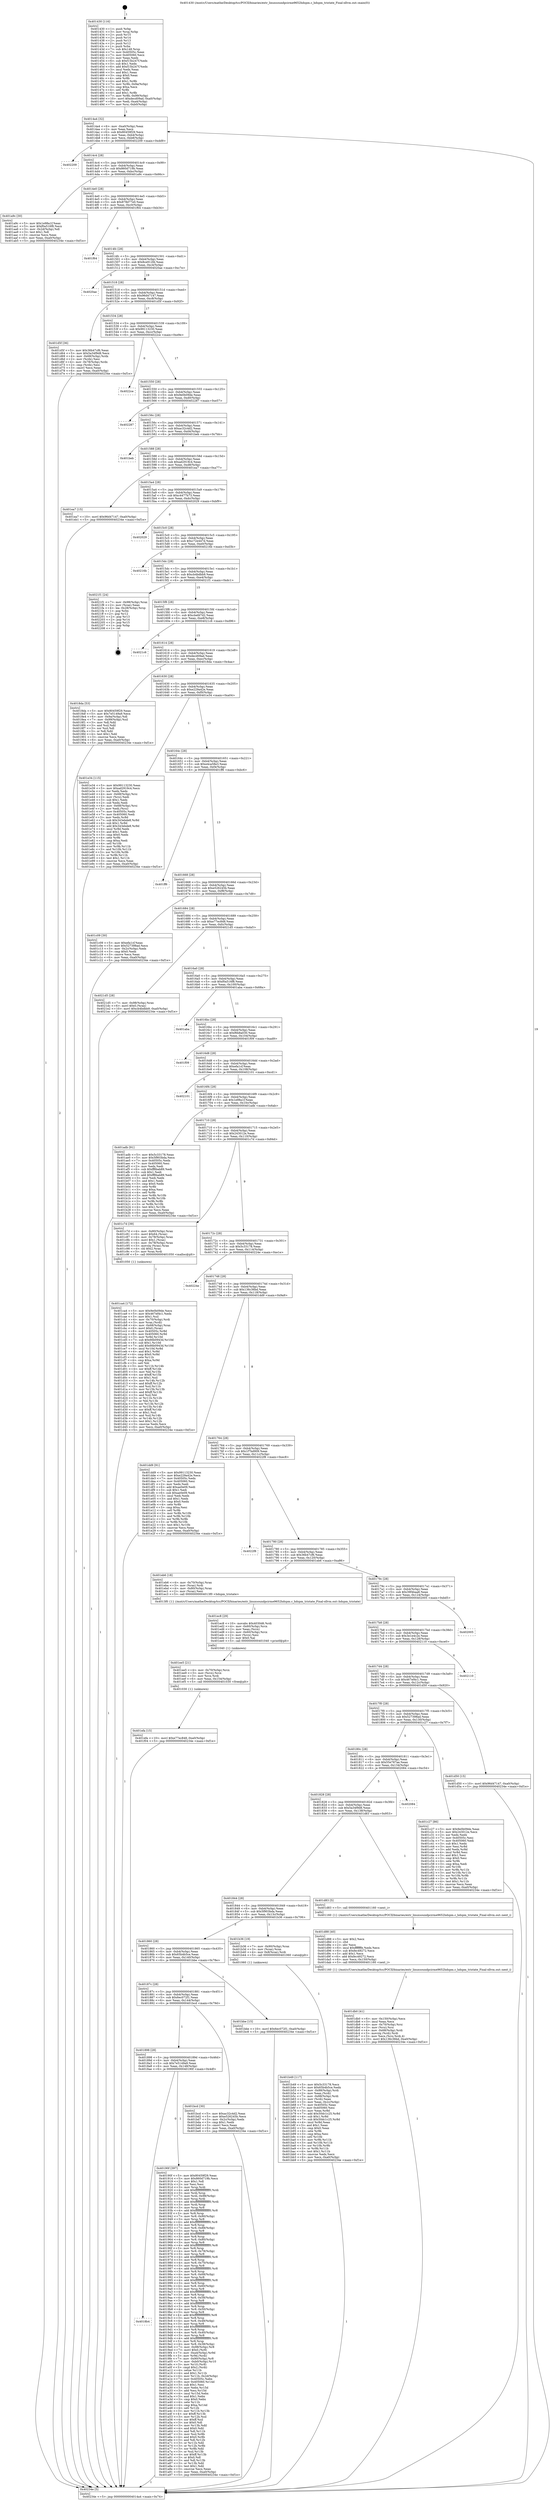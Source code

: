 digraph "0x401430" {
  label = "0x401430 (/mnt/c/Users/mathe/Desktop/tcc/POCII/binaries/extr_linuxsoundpcirme9652hdspm.c_hdspm_tristate_Final-ollvm.out::main(0))"
  labelloc = "t"
  node[shape=record]

  Entry [label="",width=0.3,height=0.3,shape=circle,fillcolor=black,style=filled]
  "0x4014a4" [label="{
     0x4014a4 [32]\l
     | [instrs]\l
     &nbsp;&nbsp;0x4014a4 \<+6\>: mov -0xa0(%rbp),%eax\l
     &nbsp;&nbsp;0x4014aa \<+2\>: mov %eax,%ecx\l
     &nbsp;&nbsp;0x4014ac \<+6\>: sub $0x80459f29,%ecx\l
     &nbsp;&nbsp;0x4014b2 \<+6\>: mov %eax,-0xb4(%rbp)\l
     &nbsp;&nbsp;0x4014b8 \<+6\>: mov %ecx,-0xb8(%rbp)\l
     &nbsp;&nbsp;0x4014be \<+6\>: je 0000000000402209 \<main+0xdd9\>\l
  }"]
  "0x402209" [label="{
     0x402209\l
  }", style=dashed]
  "0x4014c4" [label="{
     0x4014c4 [28]\l
     | [instrs]\l
     &nbsp;&nbsp;0x4014c4 \<+5\>: jmp 00000000004014c9 \<main+0x99\>\l
     &nbsp;&nbsp;0x4014c9 \<+6\>: mov -0xb4(%rbp),%eax\l
     &nbsp;&nbsp;0x4014cf \<+5\>: sub $0x860d719b,%eax\l
     &nbsp;&nbsp;0x4014d4 \<+6\>: mov %eax,-0xbc(%rbp)\l
     &nbsp;&nbsp;0x4014da \<+6\>: je 0000000000401a9c \<main+0x66c\>\l
  }"]
  Exit [label="",width=0.3,height=0.3,shape=circle,fillcolor=black,style=filled,peripheries=2]
  "0x401a9c" [label="{
     0x401a9c [30]\l
     | [instrs]\l
     &nbsp;&nbsp;0x401a9c \<+5\>: mov $0x1e98a1f,%eax\l
     &nbsp;&nbsp;0x401aa1 \<+5\>: mov $0xf0a516f8,%ecx\l
     &nbsp;&nbsp;0x401aa6 \<+3\>: mov -0x2d(%rbp),%dl\l
     &nbsp;&nbsp;0x401aa9 \<+3\>: test $0x1,%dl\l
     &nbsp;&nbsp;0x401aac \<+3\>: cmovne %ecx,%eax\l
     &nbsp;&nbsp;0x401aaf \<+6\>: mov %eax,-0xa0(%rbp)\l
     &nbsp;&nbsp;0x401ab5 \<+5\>: jmp 000000000040234e \<main+0xf1e\>\l
  }"]
  "0x4014e0" [label="{
     0x4014e0 [28]\l
     | [instrs]\l
     &nbsp;&nbsp;0x4014e0 \<+5\>: jmp 00000000004014e5 \<main+0xb5\>\l
     &nbsp;&nbsp;0x4014e5 \<+6\>: mov -0xb4(%rbp),%eax\l
     &nbsp;&nbsp;0x4014eb \<+5\>: sub $0x878d77e0,%eax\l
     &nbsp;&nbsp;0x4014f0 \<+6\>: mov %eax,-0xc0(%rbp)\l
     &nbsp;&nbsp;0x4014f6 \<+6\>: je 0000000000401f64 \<main+0xb34\>\l
  }"]
  "0x401efa" [label="{
     0x401efa [15]\l
     | [instrs]\l
     &nbsp;&nbsp;0x401efa \<+10\>: movl $0xe77ec848,-0xa0(%rbp)\l
     &nbsp;&nbsp;0x401f04 \<+5\>: jmp 000000000040234e \<main+0xf1e\>\l
  }"]
  "0x401f64" [label="{
     0x401f64\l
  }", style=dashed]
  "0x4014fc" [label="{
     0x4014fc [28]\l
     | [instrs]\l
     &nbsp;&nbsp;0x4014fc \<+5\>: jmp 0000000000401501 \<main+0xd1\>\l
     &nbsp;&nbsp;0x401501 \<+6\>: mov -0xb4(%rbp),%eax\l
     &nbsp;&nbsp;0x401507 \<+5\>: sub $0x8ce912fd,%eax\l
     &nbsp;&nbsp;0x40150c \<+6\>: mov %eax,-0xc4(%rbp)\l
     &nbsp;&nbsp;0x401512 \<+6\>: je 00000000004020ae \<main+0xc7e\>\l
  }"]
  "0x401ee5" [label="{
     0x401ee5 [21]\l
     | [instrs]\l
     &nbsp;&nbsp;0x401ee5 \<+4\>: mov -0x70(%rbp),%rcx\l
     &nbsp;&nbsp;0x401ee9 \<+3\>: mov (%rcx),%rcx\l
     &nbsp;&nbsp;0x401eec \<+3\>: mov %rcx,%rdi\l
     &nbsp;&nbsp;0x401eef \<+6\>: mov %eax,-0x154(%rbp)\l
     &nbsp;&nbsp;0x401ef5 \<+5\>: call 0000000000401030 \<free@plt\>\l
     | [calls]\l
     &nbsp;&nbsp;0x401030 \{1\} (unknown)\l
  }"]
  "0x4020ae" [label="{
     0x4020ae\l
  }", style=dashed]
  "0x401518" [label="{
     0x401518 [28]\l
     | [instrs]\l
     &nbsp;&nbsp;0x401518 \<+5\>: jmp 000000000040151d \<main+0xed\>\l
     &nbsp;&nbsp;0x40151d \<+6\>: mov -0xb4(%rbp),%eax\l
     &nbsp;&nbsp;0x401523 \<+5\>: sub $0x96d47147,%eax\l
     &nbsp;&nbsp;0x401528 \<+6\>: mov %eax,-0xc8(%rbp)\l
     &nbsp;&nbsp;0x40152e \<+6\>: je 0000000000401d5f \<main+0x92f\>\l
  }"]
  "0x401ec8" [label="{
     0x401ec8 [29]\l
     | [instrs]\l
     &nbsp;&nbsp;0x401ec8 \<+10\>: movabs $0x4030d6,%rdi\l
     &nbsp;&nbsp;0x401ed2 \<+4\>: mov -0x60(%rbp),%rcx\l
     &nbsp;&nbsp;0x401ed6 \<+2\>: mov %eax,(%rcx)\l
     &nbsp;&nbsp;0x401ed8 \<+4\>: mov -0x60(%rbp),%rcx\l
     &nbsp;&nbsp;0x401edc \<+2\>: mov (%rcx),%esi\l
     &nbsp;&nbsp;0x401ede \<+2\>: mov $0x0,%al\l
     &nbsp;&nbsp;0x401ee0 \<+5\>: call 0000000000401040 \<printf@plt\>\l
     | [calls]\l
     &nbsp;&nbsp;0x401040 \{1\} (unknown)\l
  }"]
  "0x401d5f" [label="{
     0x401d5f [36]\l
     | [instrs]\l
     &nbsp;&nbsp;0x401d5f \<+5\>: mov $0x36b47cf6,%eax\l
     &nbsp;&nbsp;0x401d64 \<+5\>: mov $0x5a34f9d8,%ecx\l
     &nbsp;&nbsp;0x401d69 \<+4\>: mov -0x68(%rbp),%rdx\l
     &nbsp;&nbsp;0x401d6d \<+2\>: mov (%rdx),%esi\l
     &nbsp;&nbsp;0x401d6f \<+4\>: mov -0x78(%rbp),%rdx\l
     &nbsp;&nbsp;0x401d73 \<+2\>: cmp (%rdx),%esi\l
     &nbsp;&nbsp;0x401d75 \<+3\>: cmovl %ecx,%eax\l
     &nbsp;&nbsp;0x401d78 \<+6\>: mov %eax,-0xa0(%rbp)\l
     &nbsp;&nbsp;0x401d7e \<+5\>: jmp 000000000040234e \<main+0xf1e\>\l
  }"]
  "0x401534" [label="{
     0x401534 [28]\l
     | [instrs]\l
     &nbsp;&nbsp;0x401534 \<+5\>: jmp 0000000000401539 \<main+0x109\>\l
     &nbsp;&nbsp;0x401539 \<+6\>: mov -0xb4(%rbp),%eax\l
     &nbsp;&nbsp;0x40153f \<+5\>: sub $0x99113230,%eax\l
     &nbsp;&nbsp;0x401544 \<+6\>: mov %eax,-0xcc(%rbp)\l
     &nbsp;&nbsp;0x40154a \<+6\>: je 00000000004022ce \<main+0xe9e\>\l
  }"]
  "0x401db0" [label="{
     0x401db0 [41]\l
     | [instrs]\l
     &nbsp;&nbsp;0x401db0 \<+6\>: mov -0x150(%rbp),%ecx\l
     &nbsp;&nbsp;0x401db6 \<+3\>: imul %eax,%ecx\l
     &nbsp;&nbsp;0x401db9 \<+4\>: mov -0x70(%rbp),%rsi\l
     &nbsp;&nbsp;0x401dbd \<+3\>: mov (%rsi),%rsi\l
     &nbsp;&nbsp;0x401dc0 \<+4\>: mov -0x68(%rbp),%rdi\l
     &nbsp;&nbsp;0x401dc4 \<+3\>: movslq (%rdi),%rdi\l
     &nbsp;&nbsp;0x401dc7 \<+3\>: mov %ecx,(%rsi,%rdi,4)\l
     &nbsp;&nbsp;0x401dca \<+10\>: movl $0x136c36bd,-0xa0(%rbp)\l
     &nbsp;&nbsp;0x401dd4 \<+5\>: jmp 000000000040234e \<main+0xf1e\>\l
  }"]
  "0x4022ce" [label="{
     0x4022ce\l
  }", style=dashed]
  "0x401550" [label="{
     0x401550 [28]\l
     | [instrs]\l
     &nbsp;&nbsp;0x401550 \<+5\>: jmp 0000000000401555 \<main+0x125\>\l
     &nbsp;&nbsp;0x401555 \<+6\>: mov -0xb4(%rbp),%eax\l
     &nbsp;&nbsp;0x40155b \<+5\>: sub $0x9e0b09de,%eax\l
     &nbsp;&nbsp;0x401560 \<+6\>: mov %eax,-0xd0(%rbp)\l
     &nbsp;&nbsp;0x401566 \<+6\>: je 0000000000402287 \<main+0xe57\>\l
  }"]
  "0x401d88" [label="{
     0x401d88 [40]\l
     | [instrs]\l
     &nbsp;&nbsp;0x401d88 \<+5\>: mov $0x2,%ecx\l
     &nbsp;&nbsp;0x401d8d \<+1\>: cltd\l
     &nbsp;&nbsp;0x401d8e \<+2\>: idiv %ecx\l
     &nbsp;&nbsp;0x401d90 \<+6\>: imul $0xfffffffe,%edx,%ecx\l
     &nbsp;&nbsp;0x401d96 \<+6\>: sub $0xfec49272,%ecx\l
     &nbsp;&nbsp;0x401d9c \<+3\>: add $0x1,%ecx\l
     &nbsp;&nbsp;0x401d9f \<+6\>: add $0xfec49272,%ecx\l
     &nbsp;&nbsp;0x401da5 \<+6\>: mov %ecx,-0x150(%rbp)\l
     &nbsp;&nbsp;0x401dab \<+5\>: call 0000000000401160 \<next_i\>\l
     | [calls]\l
     &nbsp;&nbsp;0x401160 \{1\} (/mnt/c/Users/mathe/Desktop/tcc/POCII/binaries/extr_linuxsoundpcirme9652hdspm.c_hdspm_tristate_Final-ollvm.out::next_i)\l
  }"]
  "0x402287" [label="{
     0x402287\l
  }", style=dashed]
  "0x40156c" [label="{
     0x40156c [28]\l
     | [instrs]\l
     &nbsp;&nbsp;0x40156c \<+5\>: jmp 0000000000401571 \<main+0x141\>\l
     &nbsp;&nbsp;0x401571 \<+6\>: mov -0xb4(%rbp),%eax\l
     &nbsp;&nbsp;0x401577 \<+5\>: sub $0xac32c4d2,%eax\l
     &nbsp;&nbsp;0x40157c \<+6\>: mov %eax,-0xd4(%rbp)\l
     &nbsp;&nbsp;0x401582 \<+6\>: je 0000000000401beb \<main+0x7bb\>\l
  }"]
  "0x401ca4" [label="{
     0x401ca4 [172]\l
     | [instrs]\l
     &nbsp;&nbsp;0x401ca4 \<+5\>: mov $0x9e0b09de,%ecx\l
     &nbsp;&nbsp;0x401ca9 \<+5\>: mov $0x467ef4c1,%edx\l
     &nbsp;&nbsp;0x401cae \<+3\>: mov $0x1,%sil\l
     &nbsp;&nbsp;0x401cb1 \<+4\>: mov -0x70(%rbp),%rdi\l
     &nbsp;&nbsp;0x401cb5 \<+3\>: mov %rax,(%rdi)\l
     &nbsp;&nbsp;0x401cb8 \<+4\>: mov -0x68(%rbp),%rax\l
     &nbsp;&nbsp;0x401cbc \<+6\>: movl $0x0,(%rax)\l
     &nbsp;&nbsp;0x401cc2 \<+8\>: mov 0x40505c,%r8d\l
     &nbsp;&nbsp;0x401cca \<+8\>: mov 0x405060,%r9d\l
     &nbsp;&nbsp;0x401cd2 \<+3\>: mov %r8d,%r10d\l
     &nbsp;&nbsp;0x401cd5 \<+7\>: sub $0x66b0943d,%r10d\l
     &nbsp;&nbsp;0x401cdc \<+4\>: sub $0x1,%r10d\l
     &nbsp;&nbsp;0x401ce0 \<+7\>: add $0x66b0943d,%r10d\l
     &nbsp;&nbsp;0x401ce7 \<+4\>: imul %r10d,%r8d\l
     &nbsp;&nbsp;0x401ceb \<+4\>: and $0x1,%r8d\l
     &nbsp;&nbsp;0x401cef \<+4\>: cmp $0x0,%r8d\l
     &nbsp;&nbsp;0x401cf3 \<+4\>: sete %r11b\l
     &nbsp;&nbsp;0x401cf7 \<+4\>: cmp $0xa,%r9d\l
     &nbsp;&nbsp;0x401cfb \<+3\>: setl %bl\l
     &nbsp;&nbsp;0x401cfe \<+3\>: mov %r11b,%r14b\l
     &nbsp;&nbsp;0x401d01 \<+4\>: xor $0xff,%r14b\l
     &nbsp;&nbsp;0x401d05 \<+3\>: mov %bl,%r15b\l
     &nbsp;&nbsp;0x401d08 \<+4\>: xor $0xff,%r15b\l
     &nbsp;&nbsp;0x401d0c \<+4\>: xor $0x1,%sil\l
     &nbsp;&nbsp;0x401d10 \<+3\>: mov %r14b,%r12b\l
     &nbsp;&nbsp;0x401d13 \<+4\>: and $0xff,%r12b\l
     &nbsp;&nbsp;0x401d17 \<+3\>: and %sil,%r11b\l
     &nbsp;&nbsp;0x401d1a \<+3\>: mov %r15b,%r13b\l
     &nbsp;&nbsp;0x401d1d \<+4\>: and $0xff,%r13b\l
     &nbsp;&nbsp;0x401d21 \<+3\>: and %sil,%bl\l
     &nbsp;&nbsp;0x401d24 \<+3\>: or %r11b,%r12b\l
     &nbsp;&nbsp;0x401d27 \<+3\>: or %bl,%r13b\l
     &nbsp;&nbsp;0x401d2a \<+3\>: xor %r13b,%r12b\l
     &nbsp;&nbsp;0x401d2d \<+3\>: or %r15b,%r14b\l
     &nbsp;&nbsp;0x401d30 \<+4\>: xor $0xff,%r14b\l
     &nbsp;&nbsp;0x401d34 \<+4\>: or $0x1,%sil\l
     &nbsp;&nbsp;0x401d38 \<+3\>: and %sil,%r14b\l
     &nbsp;&nbsp;0x401d3b \<+3\>: or %r14b,%r12b\l
     &nbsp;&nbsp;0x401d3e \<+4\>: test $0x1,%r12b\l
     &nbsp;&nbsp;0x401d42 \<+3\>: cmovne %edx,%ecx\l
     &nbsp;&nbsp;0x401d45 \<+6\>: mov %ecx,-0xa0(%rbp)\l
     &nbsp;&nbsp;0x401d4b \<+5\>: jmp 000000000040234e \<main+0xf1e\>\l
  }"]
  "0x401beb" [label="{
     0x401beb\l
  }", style=dashed]
  "0x401588" [label="{
     0x401588 [28]\l
     | [instrs]\l
     &nbsp;&nbsp;0x401588 \<+5\>: jmp 000000000040158d \<main+0x15d\>\l
     &nbsp;&nbsp;0x40158d \<+6\>: mov -0xb4(%rbp),%eax\l
     &nbsp;&nbsp;0x401593 \<+5\>: sub $0xad2919c4,%eax\l
     &nbsp;&nbsp;0x401598 \<+6\>: mov %eax,-0xd8(%rbp)\l
     &nbsp;&nbsp;0x40159e \<+6\>: je 0000000000401ea7 \<main+0xa77\>\l
  }"]
  "0x401b49" [label="{
     0x401b49 [117]\l
     | [instrs]\l
     &nbsp;&nbsp;0x401b49 \<+5\>: mov $0x5c33178,%ecx\l
     &nbsp;&nbsp;0x401b4e \<+5\>: mov $0x65b4b5ce,%edx\l
     &nbsp;&nbsp;0x401b53 \<+7\>: mov -0x88(%rbp),%rdi\l
     &nbsp;&nbsp;0x401b5a \<+2\>: mov %eax,(%rdi)\l
     &nbsp;&nbsp;0x401b5c \<+7\>: mov -0x88(%rbp),%rdi\l
     &nbsp;&nbsp;0x401b63 \<+2\>: mov (%rdi),%eax\l
     &nbsp;&nbsp;0x401b65 \<+3\>: mov %eax,-0x2c(%rbp)\l
     &nbsp;&nbsp;0x401b68 \<+7\>: mov 0x40505c,%eax\l
     &nbsp;&nbsp;0x401b6f \<+7\>: mov 0x405060,%esi\l
     &nbsp;&nbsp;0x401b76 \<+3\>: mov %eax,%r8d\l
     &nbsp;&nbsp;0x401b79 \<+7\>: add $0x50dc1c25,%r8d\l
     &nbsp;&nbsp;0x401b80 \<+4\>: sub $0x1,%r8d\l
     &nbsp;&nbsp;0x401b84 \<+7\>: sub $0x50dc1c25,%r8d\l
     &nbsp;&nbsp;0x401b8b \<+4\>: imul %r8d,%eax\l
     &nbsp;&nbsp;0x401b8f \<+3\>: and $0x1,%eax\l
     &nbsp;&nbsp;0x401b92 \<+3\>: cmp $0x0,%eax\l
     &nbsp;&nbsp;0x401b95 \<+4\>: sete %r9b\l
     &nbsp;&nbsp;0x401b99 \<+3\>: cmp $0xa,%esi\l
     &nbsp;&nbsp;0x401b9c \<+4\>: setl %r10b\l
     &nbsp;&nbsp;0x401ba0 \<+3\>: mov %r9b,%r11b\l
     &nbsp;&nbsp;0x401ba3 \<+3\>: and %r10b,%r11b\l
     &nbsp;&nbsp;0x401ba6 \<+3\>: xor %r10b,%r9b\l
     &nbsp;&nbsp;0x401ba9 \<+3\>: or %r9b,%r11b\l
     &nbsp;&nbsp;0x401bac \<+4\>: test $0x1,%r11b\l
     &nbsp;&nbsp;0x401bb0 \<+3\>: cmovne %edx,%ecx\l
     &nbsp;&nbsp;0x401bb3 \<+6\>: mov %ecx,-0xa0(%rbp)\l
     &nbsp;&nbsp;0x401bb9 \<+5\>: jmp 000000000040234e \<main+0xf1e\>\l
  }"]
  "0x401ea7" [label="{
     0x401ea7 [15]\l
     | [instrs]\l
     &nbsp;&nbsp;0x401ea7 \<+10\>: movl $0x96d47147,-0xa0(%rbp)\l
     &nbsp;&nbsp;0x401eb1 \<+5\>: jmp 000000000040234e \<main+0xf1e\>\l
  }"]
  "0x4015a4" [label="{
     0x4015a4 [28]\l
     | [instrs]\l
     &nbsp;&nbsp;0x4015a4 \<+5\>: jmp 00000000004015a9 \<main+0x179\>\l
     &nbsp;&nbsp;0x4015a9 \<+6\>: mov -0xb4(%rbp),%eax\l
     &nbsp;&nbsp;0x4015af \<+5\>: sub $0xc4477b73,%eax\l
     &nbsp;&nbsp;0x4015b4 \<+6\>: mov %eax,-0xdc(%rbp)\l
     &nbsp;&nbsp;0x4015ba \<+6\>: je 0000000000402029 \<main+0xbf9\>\l
  }"]
  "0x4018b4" [label="{
     0x4018b4\l
  }", style=dashed]
  "0x402029" [label="{
     0x402029\l
  }", style=dashed]
  "0x4015c0" [label="{
     0x4015c0 [28]\l
     | [instrs]\l
     &nbsp;&nbsp;0x4015c0 \<+5\>: jmp 00000000004015c5 \<main+0x195\>\l
     &nbsp;&nbsp;0x4015c5 \<+6\>: mov -0xb4(%rbp),%eax\l
     &nbsp;&nbsp;0x4015cb \<+5\>: sub $0xc72e447d,%eax\l
     &nbsp;&nbsp;0x4015d0 \<+6\>: mov %eax,-0xe0(%rbp)\l
     &nbsp;&nbsp;0x4015d6 \<+6\>: je 000000000040216b \<main+0xd3b\>\l
  }"]
  "0x40190f" [label="{
     0x40190f [397]\l
     | [instrs]\l
     &nbsp;&nbsp;0x40190f \<+5\>: mov $0x80459f29,%eax\l
     &nbsp;&nbsp;0x401914 \<+5\>: mov $0x860d719b,%ecx\l
     &nbsp;&nbsp;0x401919 \<+2\>: mov $0x1,%dl\l
     &nbsp;&nbsp;0x40191b \<+2\>: xor %esi,%esi\l
     &nbsp;&nbsp;0x40191d \<+3\>: mov %rsp,%rdi\l
     &nbsp;&nbsp;0x401920 \<+4\>: add $0xfffffffffffffff0,%rdi\l
     &nbsp;&nbsp;0x401924 \<+3\>: mov %rdi,%rsp\l
     &nbsp;&nbsp;0x401927 \<+7\>: mov %rdi,-0x98(%rbp)\l
     &nbsp;&nbsp;0x40192e \<+3\>: mov %rsp,%rdi\l
     &nbsp;&nbsp;0x401931 \<+4\>: add $0xfffffffffffffff0,%rdi\l
     &nbsp;&nbsp;0x401935 \<+3\>: mov %rdi,%rsp\l
     &nbsp;&nbsp;0x401938 \<+3\>: mov %rsp,%r8\l
     &nbsp;&nbsp;0x40193b \<+4\>: add $0xfffffffffffffff0,%r8\l
     &nbsp;&nbsp;0x40193f \<+3\>: mov %r8,%rsp\l
     &nbsp;&nbsp;0x401942 \<+7\>: mov %r8,-0x90(%rbp)\l
     &nbsp;&nbsp;0x401949 \<+3\>: mov %rsp,%r8\l
     &nbsp;&nbsp;0x40194c \<+4\>: add $0xfffffffffffffff0,%r8\l
     &nbsp;&nbsp;0x401950 \<+3\>: mov %r8,%rsp\l
     &nbsp;&nbsp;0x401953 \<+7\>: mov %r8,-0x88(%rbp)\l
     &nbsp;&nbsp;0x40195a \<+3\>: mov %rsp,%r8\l
     &nbsp;&nbsp;0x40195d \<+4\>: add $0xfffffffffffffff0,%r8\l
     &nbsp;&nbsp;0x401961 \<+3\>: mov %r8,%rsp\l
     &nbsp;&nbsp;0x401964 \<+4\>: mov %r8,-0x80(%rbp)\l
     &nbsp;&nbsp;0x401968 \<+3\>: mov %rsp,%r8\l
     &nbsp;&nbsp;0x40196b \<+4\>: add $0xfffffffffffffff0,%r8\l
     &nbsp;&nbsp;0x40196f \<+3\>: mov %r8,%rsp\l
     &nbsp;&nbsp;0x401972 \<+4\>: mov %r8,-0x78(%rbp)\l
     &nbsp;&nbsp;0x401976 \<+3\>: mov %rsp,%r8\l
     &nbsp;&nbsp;0x401979 \<+4\>: add $0xfffffffffffffff0,%r8\l
     &nbsp;&nbsp;0x40197d \<+3\>: mov %r8,%rsp\l
     &nbsp;&nbsp;0x401980 \<+4\>: mov %r8,-0x70(%rbp)\l
     &nbsp;&nbsp;0x401984 \<+3\>: mov %rsp,%r8\l
     &nbsp;&nbsp;0x401987 \<+4\>: add $0xfffffffffffffff0,%r8\l
     &nbsp;&nbsp;0x40198b \<+3\>: mov %r8,%rsp\l
     &nbsp;&nbsp;0x40198e \<+4\>: mov %r8,-0x68(%rbp)\l
     &nbsp;&nbsp;0x401992 \<+3\>: mov %rsp,%r8\l
     &nbsp;&nbsp;0x401995 \<+4\>: add $0xfffffffffffffff0,%r8\l
     &nbsp;&nbsp;0x401999 \<+3\>: mov %r8,%rsp\l
     &nbsp;&nbsp;0x40199c \<+4\>: mov %r8,-0x60(%rbp)\l
     &nbsp;&nbsp;0x4019a0 \<+3\>: mov %rsp,%r8\l
     &nbsp;&nbsp;0x4019a3 \<+4\>: add $0xfffffffffffffff0,%r8\l
     &nbsp;&nbsp;0x4019a7 \<+3\>: mov %r8,%rsp\l
     &nbsp;&nbsp;0x4019aa \<+4\>: mov %r8,-0x58(%rbp)\l
     &nbsp;&nbsp;0x4019ae \<+3\>: mov %rsp,%r8\l
     &nbsp;&nbsp;0x4019b1 \<+4\>: add $0xfffffffffffffff0,%r8\l
     &nbsp;&nbsp;0x4019b5 \<+3\>: mov %r8,%rsp\l
     &nbsp;&nbsp;0x4019b8 \<+4\>: mov %r8,-0x50(%rbp)\l
     &nbsp;&nbsp;0x4019bc \<+3\>: mov %rsp,%r8\l
     &nbsp;&nbsp;0x4019bf \<+4\>: add $0xfffffffffffffff0,%r8\l
     &nbsp;&nbsp;0x4019c3 \<+3\>: mov %r8,%rsp\l
     &nbsp;&nbsp;0x4019c6 \<+4\>: mov %r8,-0x48(%rbp)\l
     &nbsp;&nbsp;0x4019ca \<+3\>: mov %rsp,%r8\l
     &nbsp;&nbsp;0x4019cd \<+4\>: add $0xfffffffffffffff0,%r8\l
     &nbsp;&nbsp;0x4019d1 \<+3\>: mov %r8,%rsp\l
     &nbsp;&nbsp;0x4019d4 \<+4\>: mov %r8,-0x40(%rbp)\l
     &nbsp;&nbsp;0x4019d8 \<+3\>: mov %rsp,%r8\l
     &nbsp;&nbsp;0x4019db \<+4\>: add $0xfffffffffffffff0,%r8\l
     &nbsp;&nbsp;0x4019df \<+3\>: mov %r8,%rsp\l
     &nbsp;&nbsp;0x4019e2 \<+4\>: mov %r8,-0x38(%rbp)\l
     &nbsp;&nbsp;0x4019e6 \<+7\>: mov -0x98(%rbp),%r8\l
     &nbsp;&nbsp;0x4019ed \<+7\>: movl $0x0,(%r8)\l
     &nbsp;&nbsp;0x4019f4 \<+7\>: mov -0xa4(%rbp),%r9d\l
     &nbsp;&nbsp;0x4019fb \<+3\>: mov %r9d,(%rdi)\l
     &nbsp;&nbsp;0x4019fe \<+7\>: mov -0x90(%rbp),%r8\l
     &nbsp;&nbsp;0x401a05 \<+7\>: mov -0xb0(%rbp),%r10\l
     &nbsp;&nbsp;0x401a0c \<+3\>: mov %r10,(%r8)\l
     &nbsp;&nbsp;0x401a0f \<+3\>: cmpl $0x2,(%rdi)\l
     &nbsp;&nbsp;0x401a12 \<+4\>: setne %r11b\l
     &nbsp;&nbsp;0x401a16 \<+4\>: and $0x1,%r11b\l
     &nbsp;&nbsp;0x401a1a \<+4\>: mov %r11b,-0x2d(%rbp)\l
     &nbsp;&nbsp;0x401a1e \<+7\>: mov 0x40505c,%ebx\l
     &nbsp;&nbsp;0x401a25 \<+8\>: mov 0x405060,%r14d\l
     &nbsp;&nbsp;0x401a2d \<+3\>: sub $0x1,%esi\l
     &nbsp;&nbsp;0x401a30 \<+3\>: mov %ebx,%r15d\l
     &nbsp;&nbsp;0x401a33 \<+3\>: add %esi,%r15d\l
     &nbsp;&nbsp;0x401a36 \<+4\>: imul %r15d,%ebx\l
     &nbsp;&nbsp;0x401a3a \<+3\>: and $0x1,%ebx\l
     &nbsp;&nbsp;0x401a3d \<+3\>: cmp $0x0,%ebx\l
     &nbsp;&nbsp;0x401a40 \<+4\>: sete %r11b\l
     &nbsp;&nbsp;0x401a44 \<+4\>: cmp $0xa,%r14d\l
     &nbsp;&nbsp;0x401a48 \<+4\>: setl %r12b\l
     &nbsp;&nbsp;0x401a4c \<+3\>: mov %r11b,%r13b\l
     &nbsp;&nbsp;0x401a4f \<+4\>: xor $0xff,%r13b\l
     &nbsp;&nbsp;0x401a53 \<+3\>: mov %r12b,%sil\l
     &nbsp;&nbsp;0x401a56 \<+4\>: xor $0xff,%sil\l
     &nbsp;&nbsp;0x401a5a \<+3\>: xor $0x0,%dl\l
     &nbsp;&nbsp;0x401a5d \<+3\>: mov %r13b,%dil\l
     &nbsp;&nbsp;0x401a60 \<+4\>: and $0x0,%dil\l
     &nbsp;&nbsp;0x401a64 \<+3\>: and %dl,%r11b\l
     &nbsp;&nbsp;0x401a67 \<+3\>: mov %sil,%r8b\l
     &nbsp;&nbsp;0x401a6a \<+4\>: and $0x0,%r8b\l
     &nbsp;&nbsp;0x401a6e \<+3\>: and %dl,%r12b\l
     &nbsp;&nbsp;0x401a71 \<+3\>: or %r11b,%dil\l
     &nbsp;&nbsp;0x401a74 \<+3\>: or %r12b,%r8b\l
     &nbsp;&nbsp;0x401a77 \<+3\>: xor %r8b,%dil\l
     &nbsp;&nbsp;0x401a7a \<+3\>: or %sil,%r13b\l
     &nbsp;&nbsp;0x401a7d \<+4\>: xor $0xff,%r13b\l
     &nbsp;&nbsp;0x401a81 \<+3\>: or $0x0,%dl\l
     &nbsp;&nbsp;0x401a84 \<+3\>: and %dl,%r13b\l
     &nbsp;&nbsp;0x401a87 \<+3\>: or %r13b,%dil\l
     &nbsp;&nbsp;0x401a8a \<+4\>: test $0x1,%dil\l
     &nbsp;&nbsp;0x401a8e \<+3\>: cmovne %ecx,%eax\l
     &nbsp;&nbsp;0x401a91 \<+6\>: mov %eax,-0xa0(%rbp)\l
     &nbsp;&nbsp;0x401a97 \<+5\>: jmp 000000000040234e \<main+0xf1e\>\l
  }"]
  "0x40216b" [label="{
     0x40216b\l
  }", style=dashed]
  "0x4015dc" [label="{
     0x4015dc [28]\l
     | [instrs]\l
     &nbsp;&nbsp;0x4015dc \<+5\>: jmp 00000000004015e1 \<main+0x1b1\>\l
     &nbsp;&nbsp;0x4015e1 \<+6\>: mov -0xb4(%rbp),%eax\l
     &nbsp;&nbsp;0x4015e7 \<+5\>: sub $0xcb4bdbb9,%eax\l
     &nbsp;&nbsp;0x4015ec \<+6\>: mov %eax,-0xe4(%rbp)\l
     &nbsp;&nbsp;0x4015f2 \<+6\>: je 00000000004021f1 \<main+0xdc1\>\l
  }"]
  "0x401898" [label="{
     0x401898 [28]\l
     | [instrs]\l
     &nbsp;&nbsp;0x401898 \<+5\>: jmp 000000000040189d \<main+0x46d\>\l
     &nbsp;&nbsp;0x40189d \<+6\>: mov -0xb4(%rbp),%eax\l
     &nbsp;&nbsp;0x4018a3 \<+5\>: sub $0x7e5149a9,%eax\l
     &nbsp;&nbsp;0x4018a8 \<+6\>: mov %eax,-0x148(%rbp)\l
     &nbsp;&nbsp;0x4018ae \<+6\>: je 000000000040190f \<main+0x4df\>\l
  }"]
  "0x4021f1" [label="{
     0x4021f1 [24]\l
     | [instrs]\l
     &nbsp;&nbsp;0x4021f1 \<+7\>: mov -0x98(%rbp),%rax\l
     &nbsp;&nbsp;0x4021f8 \<+2\>: mov (%rax),%eax\l
     &nbsp;&nbsp;0x4021fa \<+4\>: lea -0x28(%rbp),%rsp\l
     &nbsp;&nbsp;0x4021fe \<+1\>: pop %rbx\l
     &nbsp;&nbsp;0x4021ff \<+2\>: pop %r12\l
     &nbsp;&nbsp;0x402201 \<+2\>: pop %r13\l
     &nbsp;&nbsp;0x402203 \<+2\>: pop %r14\l
     &nbsp;&nbsp;0x402205 \<+2\>: pop %r15\l
     &nbsp;&nbsp;0x402207 \<+1\>: pop %rbp\l
     &nbsp;&nbsp;0x402208 \<+1\>: ret\l
  }"]
  "0x4015f8" [label="{
     0x4015f8 [28]\l
     | [instrs]\l
     &nbsp;&nbsp;0x4015f8 \<+5\>: jmp 00000000004015fd \<main+0x1cd\>\l
     &nbsp;&nbsp;0x4015fd \<+6\>: mov -0xb4(%rbp),%eax\l
     &nbsp;&nbsp;0x401603 \<+5\>: sub $0xcbefd7d2,%eax\l
     &nbsp;&nbsp;0x401608 \<+6\>: mov %eax,-0xe8(%rbp)\l
     &nbsp;&nbsp;0x40160e \<+6\>: je 00000000004021c6 \<main+0xd96\>\l
  }"]
  "0x401bcd" [label="{
     0x401bcd [30]\l
     | [instrs]\l
     &nbsp;&nbsp;0x401bcd \<+5\>: mov $0xac32c4d2,%eax\l
     &nbsp;&nbsp;0x401bd2 \<+5\>: mov $0xe526245b,%ecx\l
     &nbsp;&nbsp;0x401bd7 \<+3\>: mov -0x2c(%rbp),%edx\l
     &nbsp;&nbsp;0x401bda \<+3\>: cmp $0x1,%edx\l
     &nbsp;&nbsp;0x401bdd \<+3\>: cmovl %ecx,%eax\l
     &nbsp;&nbsp;0x401be0 \<+6\>: mov %eax,-0xa0(%rbp)\l
     &nbsp;&nbsp;0x401be6 \<+5\>: jmp 000000000040234e \<main+0xf1e\>\l
  }"]
  "0x4021c6" [label="{
     0x4021c6\l
  }", style=dashed]
  "0x401614" [label="{
     0x401614 [28]\l
     | [instrs]\l
     &nbsp;&nbsp;0x401614 \<+5\>: jmp 0000000000401619 \<main+0x1e9\>\l
     &nbsp;&nbsp;0x401619 \<+6\>: mov -0xb4(%rbp),%eax\l
     &nbsp;&nbsp;0x40161f \<+5\>: sub $0xdecd09ad,%eax\l
     &nbsp;&nbsp;0x401624 \<+6\>: mov %eax,-0xec(%rbp)\l
     &nbsp;&nbsp;0x40162a \<+6\>: je 00000000004018da \<main+0x4aa\>\l
  }"]
  "0x40187c" [label="{
     0x40187c [28]\l
     | [instrs]\l
     &nbsp;&nbsp;0x40187c \<+5\>: jmp 0000000000401881 \<main+0x451\>\l
     &nbsp;&nbsp;0x401881 \<+6\>: mov -0xb4(%rbp),%eax\l
     &nbsp;&nbsp;0x401887 \<+5\>: sub $0x6ec072f1,%eax\l
     &nbsp;&nbsp;0x40188c \<+6\>: mov %eax,-0x144(%rbp)\l
     &nbsp;&nbsp;0x401892 \<+6\>: je 0000000000401bcd \<main+0x79d\>\l
  }"]
  "0x4018da" [label="{
     0x4018da [53]\l
     | [instrs]\l
     &nbsp;&nbsp;0x4018da \<+5\>: mov $0x80459f29,%eax\l
     &nbsp;&nbsp;0x4018df \<+5\>: mov $0x7e5149a9,%ecx\l
     &nbsp;&nbsp;0x4018e4 \<+6\>: mov -0x9a(%rbp),%dl\l
     &nbsp;&nbsp;0x4018ea \<+7\>: mov -0x99(%rbp),%sil\l
     &nbsp;&nbsp;0x4018f1 \<+3\>: mov %dl,%dil\l
     &nbsp;&nbsp;0x4018f4 \<+3\>: and %sil,%dil\l
     &nbsp;&nbsp;0x4018f7 \<+3\>: xor %sil,%dl\l
     &nbsp;&nbsp;0x4018fa \<+3\>: or %dl,%dil\l
     &nbsp;&nbsp;0x4018fd \<+4\>: test $0x1,%dil\l
     &nbsp;&nbsp;0x401901 \<+3\>: cmovne %ecx,%eax\l
     &nbsp;&nbsp;0x401904 \<+6\>: mov %eax,-0xa0(%rbp)\l
     &nbsp;&nbsp;0x40190a \<+5\>: jmp 000000000040234e \<main+0xf1e\>\l
  }"]
  "0x401630" [label="{
     0x401630 [28]\l
     | [instrs]\l
     &nbsp;&nbsp;0x401630 \<+5\>: jmp 0000000000401635 \<main+0x205\>\l
     &nbsp;&nbsp;0x401635 \<+6\>: mov -0xb4(%rbp),%eax\l
     &nbsp;&nbsp;0x40163b \<+5\>: sub $0xe229a42e,%eax\l
     &nbsp;&nbsp;0x401640 \<+6\>: mov %eax,-0xf0(%rbp)\l
     &nbsp;&nbsp;0x401646 \<+6\>: je 0000000000401e34 \<main+0xa04\>\l
  }"]
  "0x40234e" [label="{
     0x40234e [5]\l
     | [instrs]\l
     &nbsp;&nbsp;0x40234e \<+5\>: jmp 00000000004014a4 \<main+0x74\>\l
  }"]
  "0x401430" [label="{
     0x401430 [116]\l
     | [instrs]\l
     &nbsp;&nbsp;0x401430 \<+1\>: push %rbp\l
     &nbsp;&nbsp;0x401431 \<+3\>: mov %rsp,%rbp\l
     &nbsp;&nbsp;0x401434 \<+2\>: push %r15\l
     &nbsp;&nbsp;0x401436 \<+2\>: push %r14\l
     &nbsp;&nbsp;0x401438 \<+2\>: push %r13\l
     &nbsp;&nbsp;0x40143a \<+2\>: push %r12\l
     &nbsp;&nbsp;0x40143c \<+1\>: push %rbx\l
     &nbsp;&nbsp;0x40143d \<+7\>: sub $0x148,%rsp\l
     &nbsp;&nbsp;0x401444 \<+7\>: mov 0x40505c,%eax\l
     &nbsp;&nbsp;0x40144b \<+7\>: mov 0x405060,%ecx\l
     &nbsp;&nbsp;0x401452 \<+2\>: mov %eax,%edx\l
     &nbsp;&nbsp;0x401454 \<+6\>: sub $0xf15b247f,%edx\l
     &nbsp;&nbsp;0x40145a \<+3\>: sub $0x1,%edx\l
     &nbsp;&nbsp;0x40145d \<+6\>: add $0xf15b247f,%edx\l
     &nbsp;&nbsp;0x401463 \<+3\>: imul %edx,%eax\l
     &nbsp;&nbsp;0x401466 \<+3\>: and $0x1,%eax\l
     &nbsp;&nbsp;0x401469 \<+3\>: cmp $0x0,%eax\l
     &nbsp;&nbsp;0x40146c \<+4\>: sete %r8b\l
     &nbsp;&nbsp;0x401470 \<+4\>: and $0x1,%r8b\l
     &nbsp;&nbsp;0x401474 \<+7\>: mov %r8b,-0x9a(%rbp)\l
     &nbsp;&nbsp;0x40147b \<+3\>: cmp $0xa,%ecx\l
     &nbsp;&nbsp;0x40147e \<+4\>: setl %r8b\l
     &nbsp;&nbsp;0x401482 \<+4\>: and $0x1,%r8b\l
     &nbsp;&nbsp;0x401486 \<+7\>: mov %r8b,-0x99(%rbp)\l
     &nbsp;&nbsp;0x40148d \<+10\>: movl $0xdecd09ad,-0xa0(%rbp)\l
     &nbsp;&nbsp;0x401497 \<+6\>: mov %edi,-0xa4(%rbp)\l
     &nbsp;&nbsp;0x40149d \<+7\>: mov %rsi,-0xb0(%rbp)\l
  }"]
  "0x401bbe" [label="{
     0x401bbe [15]\l
     | [instrs]\l
     &nbsp;&nbsp;0x401bbe \<+10\>: movl $0x6ec072f1,-0xa0(%rbp)\l
     &nbsp;&nbsp;0x401bc8 \<+5\>: jmp 000000000040234e \<main+0xf1e\>\l
  }"]
  "0x401e34" [label="{
     0x401e34 [115]\l
     | [instrs]\l
     &nbsp;&nbsp;0x401e34 \<+5\>: mov $0x99113230,%eax\l
     &nbsp;&nbsp;0x401e39 \<+5\>: mov $0xad2919c4,%ecx\l
     &nbsp;&nbsp;0x401e3e \<+2\>: xor %edx,%edx\l
     &nbsp;&nbsp;0x401e40 \<+4\>: mov -0x68(%rbp),%rsi\l
     &nbsp;&nbsp;0x401e44 \<+2\>: mov (%rsi),%edi\l
     &nbsp;&nbsp;0x401e46 \<+3\>: sub $0x1,%edx\l
     &nbsp;&nbsp;0x401e49 \<+2\>: sub %edx,%edi\l
     &nbsp;&nbsp;0x401e4b \<+4\>: mov -0x68(%rbp),%rsi\l
     &nbsp;&nbsp;0x401e4f \<+2\>: mov %edi,(%rsi)\l
     &nbsp;&nbsp;0x401e51 \<+7\>: mov 0x40505c,%edx\l
     &nbsp;&nbsp;0x401e58 \<+7\>: mov 0x405060,%edi\l
     &nbsp;&nbsp;0x401e5f \<+3\>: mov %edx,%r8d\l
     &nbsp;&nbsp;0x401e62 \<+7\>: sub $0x343ebde8,%r8d\l
     &nbsp;&nbsp;0x401e69 \<+4\>: sub $0x1,%r8d\l
     &nbsp;&nbsp;0x401e6d \<+7\>: add $0x343ebde8,%r8d\l
     &nbsp;&nbsp;0x401e74 \<+4\>: imul %r8d,%edx\l
     &nbsp;&nbsp;0x401e78 \<+3\>: and $0x1,%edx\l
     &nbsp;&nbsp;0x401e7b \<+3\>: cmp $0x0,%edx\l
     &nbsp;&nbsp;0x401e7e \<+4\>: sete %r9b\l
     &nbsp;&nbsp;0x401e82 \<+3\>: cmp $0xa,%edi\l
     &nbsp;&nbsp;0x401e85 \<+4\>: setl %r10b\l
     &nbsp;&nbsp;0x401e89 \<+3\>: mov %r9b,%r11b\l
     &nbsp;&nbsp;0x401e8c \<+3\>: and %r10b,%r11b\l
     &nbsp;&nbsp;0x401e8f \<+3\>: xor %r10b,%r9b\l
     &nbsp;&nbsp;0x401e92 \<+3\>: or %r9b,%r11b\l
     &nbsp;&nbsp;0x401e95 \<+4\>: test $0x1,%r11b\l
     &nbsp;&nbsp;0x401e99 \<+3\>: cmovne %ecx,%eax\l
     &nbsp;&nbsp;0x401e9c \<+6\>: mov %eax,-0xa0(%rbp)\l
     &nbsp;&nbsp;0x401ea2 \<+5\>: jmp 000000000040234e \<main+0xf1e\>\l
  }"]
  "0x40164c" [label="{
     0x40164c [28]\l
     | [instrs]\l
     &nbsp;&nbsp;0x40164c \<+5\>: jmp 0000000000401651 \<main+0x221\>\l
     &nbsp;&nbsp;0x401651 \<+6\>: mov -0xb4(%rbp),%eax\l
     &nbsp;&nbsp;0x401657 \<+5\>: sub $0xe4ca58e3,%eax\l
     &nbsp;&nbsp;0x40165c \<+6\>: mov %eax,-0xf4(%rbp)\l
     &nbsp;&nbsp;0x401662 \<+6\>: je 0000000000401ff6 \<main+0xbc6\>\l
  }"]
  "0x401860" [label="{
     0x401860 [28]\l
     | [instrs]\l
     &nbsp;&nbsp;0x401860 \<+5\>: jmp 0000000000401865 \<main+0x435\>\l
     &nbsp;&nbsp;0x401865 \<+6\>: mov -0xb4(%rbp),%eax\l
     &nbsp;&nbsp;0x40186b \<+5\>: sub $0x65b4b5ce,%eax\l
     &nbsp;&nbsp;0x401870 \<+6\>: mov %eax,-0x140(%rbp)\l
     &nbsp;&nbsp;0x401876 \<+6\>: je 0000000000401bbe \<main+0x78e\>\l
  }"]
  "0x401ff6" [label="{
     0x401ff6\l
  }", style=dashed]
  "0x401668" [label="{
     0x401668 [28]\l
     | [instrs]\l
     &nbsp;&nbsp;0x401668 \<+5\>: jmp 000000000040166d \<main+0x23d\>\l
     &nbsp;&nbsp;0x40166d \<+6\>: mov -0xb4(%rbp),%eax\l
     &nbsp;&nbsp;0x401673 \<+5\>: sub $0xe526245b,%eax\l
     &nbsp;&nbsp;0x401678 \<+6\>: mov %eax,-0xf8(%rbp)\l
     &nbsp;&nbsp;0x40167e \<+6\>: je 0000000000401c09 \<main+0x7d9\>\l
  }"]
  "0x401b36" [label="{
     0x401b36 [19]\l
     | [instrs]\l
     &nbsp;&nbsp;0x401b36 \<+7\>: mov -0x90(%rbp),%rax\l
     &nbsp;&nbsp;0x401b3d \<+3\>: mov (%rax),%rax\l
     &nbsp;&nbsp;0x401b40 \<+4\>: mov 0x8(%rax),%rdi\l
     &nbsp;&nbsp;0x401b44 \<+5\>: call 0000000000401060 \<atoi@plt\>\l
     | [calls]\l
     &nbsp;&nbsp;0x401060 \{1\} (unknown)\l
  }"]
  "0x401c09" [label="{
     0x401c09 [30]\l
     | [instrs]\l
     &nbsp;&nbsp;0x401c09 \<+5\>: mov $0xefa1cf,%eax\l
     &nbsp;&nbsp;0x401c0e \<+5\>: mov $0x527398ad,%ecx\l
     &nbsp;&nbsp;0x401c13 \<+3\>: mov -0x2c(%rbp),%edx\l
     &nbsp;&nbsp;0x401c16 \<+3\>: cmp $0x0,%edx\l
     &nbsp;&nbsp;0x401c19 \<+3\>: cmove %ecx,%eax\l
     &nbsp;&nbsp;0x401c1c \<+6\>: mov %eax,-0xa0(%rbp)\l
     &nbsp;&nbsp;0x401c22 \<+5\>: jmp 000000000040234e \<main+0xf1e\>\l
  }"]
  "0x401684" [label="{
     0x401684 [28]\l
     | [instrs]\l
     &nbsp;&nbsp;0x401684 \<+5\>: jmp 0000000000401689 \<main+0x259\>\l
     &nbsp;&nbsp;0x401689 \<+6\>: mov -0xb4(%rbp),%eax\l
     &nbsp;&nbsp;0x40168f \<+5\>: sub $0xe77ec848,%eax\l
     &nbsp;&nbsp;0x401694 \<+6\>: mov %eax,-0xfc(%rbp)\l
     &nbsp;&nbsp;0x40169a \<+6\>: je 00000000004021d5 \<main+0xda5\>\l
  }"]
  "0x401844" [label="{
     0x401844 [28]\l
     | [instrs]\l
     &nbsp;&nbsp;0x401844 \<+5\>: jmp 0000000000401849 \<main+0x419\>\l
     &nbsp;&nbsp;0x401849 \<+6\>: mov -0xb4(%rbp),%eax\l
     &nbsp;&nbsp;0x40184f \<+5\>: sub $0x5f903bda,%eax\l
     &nbsp;&nbsp;0x401854 \<+6\>: mov %eax,-0x13c(%rbp)\l
     &nbsp;&nbsp;0x40185a \<+6\>: je 0000000000401b36 \<main+0x706\>\l
  }"]
  "0x4021d5" [label="{
     0x4021d5 [28]\l
     | [instrs]\l
     &nbsp;&nbsp;0x4021d5 \<+7\>: mov -0x98(%rbp),%rax\l
     &nbsp;&nbsp;0x4021dc \<+6\>: movl $0x0,(%rax)\l
     &nbsp;&nbsp;0x4021e2 \<+10\>: movl $0xcb4bdbb9,-0xa0(%rbp)\l
     &nbsp;&nbsp;0x4021ec \<+5\>: jmp 000000000040234e \<main+0xf1e\>\l
  }"]
  "0x4016a0" [label="{
     0x4016a0 [28]\l
     | [instrs]\l
     &nbsp;&nbsp;0x4016a0 \<+5\>: jmp 00000000004016a5 \<main+0x275\>\l
     &nbsp;&nbsp;0x4016a5 \<+6\>: mov -0xb4(%rbp),%eax\l
     &nbsp;&nbsp;0x4016ab \<+5\>: sub $0xf0a516f8,%eax\l
     &nbsp;&nbsp;0x4016b0 \<+6\>: mov %eax,-0x100(%rbp)\l
     &nbsp;&nbsp;0x4016b6 \<+6\>: je 0000000000401aba \<main+0x68a\>\l
  }"]
  "0x401d83" [label="{
     0x401d83 [5]\l
     | [instrs]\l
     &nbsp;&nbsp;0x401d83 \<+5\>: call 0000000000401160 \<next_i\>\l
     | [calls]\l
     &nbsp;&nbsp;0x401160 \{1\} (/mnt/c/Users/mathe/Desktop/tcc/POCII/binaries/extr_linuxsoundpcirme9652hdspm.c_hdspm_tristate_Final-ollvm.out::next_i)\l
  }"]
  "0x401aba" [label="{
     0x401aba\l
  }", style=dashed]
  "0x4016bc" [label="{
     0x4016bc [28]\l
     | [instrs]\l
     &nbsp;&nbsp;0x4016bc \<+5\>: jmp 00000000004016c1 \<main+0x291\>\l
     &nbsp;&nbsp;0x4016c1 \<+6\>: mov -0xb4(%rbp),%eax\l
     &nbsp;&nbsp;0x4016c7 \<+5\>: sub $0xf6b8a030,%eax\l
     &nbsp;&nbsp;0x4016cc \<+6\>: mov %eax,-0x104(%rbp)\l
     &nbsp;&nbsp;0x4016d2 \<+6\>: je 0000000000401f09 \<main+0xad9\>\l
  }"]
  "0x401828" [label="{
     0x401828 [28]\l
     | [instrs]\l
     &nbsp;&nbsp;0x401828 \<+5\>: jmp 000000000040182d \<main+0x3fd\>\l
     &nbsp;&nbsp;0x40182d \<+6\>: mov -0xb4(%rbp),%eax\l
     &nbsp;&nbsp;0x401833 \<+5\>: sub $0x5a34f9d8,%eax\l
     &nbsp;&nbsp;0x401838 \<+6\>: mov %eax,-0x138(%rbp)\l
     &nbsp;&nbsp;0x40183e \<+6\>: je 0000000000401d83 \<main+0x953\>\l
  }"]
  "0x401f09" [label="{
     0x401f09\l
  }", style=dashed]
  "0x4016d8" [label="{
     0x4016d8 [28]\l
     | [instrs]\l
     &nbsp;&nbsp;0x4016d8 \<+5\>: jmp 00000000004016dd \<main+0x2ad\>\l
     &nbsp;&nbsp;0x4016dd \<+6\>: mov -0xb4(%rbp),%eax\l
     &nbsp;&nbsp;0x4016e3 \<+5\>: sub $0xefa1cf,%eax\l
     &nbsp;&nbsp;0x4016e8 \<+6\>: mov %eax,-0x108(%rbp)\l
     &nbsp;&nbsp;0x4016ee \<+6\>: je 0000000000402101 \<main+0xcd1\>\l
  }"]
  "0x402084" [label="{
     0x402084\l
  }", style=dashed]
  "0x402101" [label="{
     0x402101\l
  }", style=dashed]
  "0x4016f4" [label="{
     0x4016f4 [28]\l
     | [instrs]\l
     &nbsp;&nbsp;0x4016f4 \<+5\>: jmp 00000000004016f9 \<main+0x2c9\>\l
     &nbsp;&nbsp;0x4016f9 \<+6\>: mov -0xb4(%rbp),%eax\l
     &nbsp;&nbsp;0x4016ff \<+5\>: sub $0x1e98a1f,%eax\l
     &nbsp;&nbsp;0x401704 \<+6\>: mov %eax,-0x10c(%rbp)\l
     &nbsp;&nbsp;0x40170a \<+6\>: je 0000000000401adb \<main+0x6ab\>\l
  }"]
  "0x40180c" [label="{
     0x40180c [28]\l
     | [instrs]\l
     &nbsp;&nbsp;0x40180c \<+5\>: jmp 0000000000401811 \<main+0x3e1\>\l
     &nbsp;&nbsp;0x401811 \<+6\>: mov -0xb4(%rbp),%eax\l
     &nbsp;&nbsp;0x401817 \<+5\>: sub $0x55e787ae,%eax\l
     &nbsp;&nbsp;0x40181c \<+6\>: mov %eax,-0x134(%rbp)\l
     &nbsp;&nbsp;0x401822 \<+6\>: je 0000000000402084 \<main+0xc54\>\l
  }"]
  "0x401adb" [label="{
     0x401adb [91]\l
     | [instrs]\l
     &nbsp;&nbsp;0x401adb \<+5\>: mov $0x5c33178,%eax\l
     &nbsp;&nbsp;0x401ae0 \<+5\>: mov $0x5f903bda,%ecx\l
     &nbsp;&nbsp;0x401ae5 \<+7\>: mov 0x40505c,%edx\l
     &nbsp;&nbsp;0x401aec \<+7\>: mov 0x405060,%esi\l
     &nbsp;&nbsp;0x401af3 \<+2\>: mov %edx,%edi\l
     &nbsp;&nbsp;0x401af5 \<+6\>: sub $0xff8bab89,%edi\l
     &nbsp;&nbsp;0x401afb \<+3\>: sub $0x1,%edi\l
     &nbsp;&nbsp;0x401afe \<+6\>: add $0xff8bab89,%edi\l
     &nbsp;&nbsp;0x401b04 \<+3\>: imul %edi,%edx\l
     &nbsp;&nbsp;0x401b07 \<+3\>: and $0x1,%edx\l
     &nbsp;&nbsp;0x401b0a \<+3\>: cmp $0x0,%edx\l
     &nbsp;&nbsp;0x401b0d \<+4\>: sete %r8b\l
     &nbsp;&nbsp;0x401b11 \<+3\>: cmp $0xa,%esi\l
     &nbsp;&nbsp;0x401b14 \<+4\>: setl %r9b\l
     &nbsp;&nbsp;0x401b18 \<+3\>: mov %r8b,%r10b\l
     &nbsp;&nbsp;0x401b1b \<+3\>: and %r9b,%r10b\l
     &nbsp;&nbsp;0x401b1e \<+3\>: xor %r9b,%r8b\l
     &nbsp;&nbsp;0x401b21 \<+3\>: or %r8b,%r10b\l
     &nbsp;&nbsp;0x401b24 \<+4\>: test $0x1,%r10b\l
     &nbsp;&nbsp;0x401b28 \<+3\>: cmovne %ecx,%eax\l
     &nbsp;&nbsp;0x401b2b \<+6\>: mov %eax,-0xa0(%rbp)\l
     &nbsp;&nbsp;0x401b31 \<+5\>: jmp 000000000040234e \<main+0xf1e\>\l
  }"]
  "0x401710" [label="{
     0x401710 [28]\l
     | [instrs]\l
     &nbsp;&nbsp;0x401710 \<+5\>: jmp 0000000000401715 \<main+0x2e5\>\l
     &nbsp;&nbsp;0x401715 \<+6\>: mov -0xb4(%rbp),%eax\l
     &nbsp;&nbsp;0x40171b \<+5\>: sub $0x243012e,%eax\l
     &nbsp;&nbsp;0x401720 \<+6\>: mov %eax,-0x110(%rbp)\l
     &nbsp;&nbsp;0x401726 \<+6\>: je 0000000000401c7d \<main+0x84d\>\l
  }"]
  "0x401c27" [label="{
     0x401c27 [86]\l
     | [instrs]\l
     &nbsp;&nbsp;0x401c27 \<+5\>: mov $0x9e0b09de,%eax\l
     &nbsp;&nbsp;0x401c2c \<+5\>: mov $0x243012e,%ecx\l
     &nbsp;&nbsp;0x401c31 \<+2\>: xor %edx,%edx\l
     &nbsp;&nbsp;0x401c33 \<+7\>: mov 0x40505c,%esi\l
     &nbsp;&nbsp;0x401c3a \<+7\>: mov 0x405060,%edi\l
     &nbsp;&nbsp;0x401c41 \<+3\>: sub $0x1,%edx\l
     &nbsp;&nbsp;0x401c44 \<+3\>: mov %esi,%r8d\l
     &nbsp;&nbsp;0x401c47 \<+3\>: add %edx,%r8d\l
     &nbsp;&nbsp;0x401c4a \<+4\>: imul %r8d,%esi\l
     &nbsp;&nbsp;0x401c4e \<+3\>: and $0x1,%esi\l
     &nbsp;&nbsp;0x401c51 \<+3\>: cmp $0x0,%esi\l
     &nbsp;&nbsp;0x401c54 \<+4\>: sete %r9b\l
     &nbsp;&nbsp;0x401c58 \<+3\>: cmp $0xa,%edi\l
     &nbsp;&nbsp;0x401c5b \<+4\>: setl %r10b\l
     &nbsp;&nbsp;0x401c5f \<+3\>: mov %r9b,%r11b\l
     &nbsp;&nbsp;0x401c62 \<+3\>: and %r10b,%r11b\l
     &nbsp;&nbsp;0x401c65 \<+3\>: xor %r10b,%r9b\l
     &nbsp;&nbsp;0x401c68 \<+3\>: or %r9b,%r11b\l
     &nbsp;&nbsp;0x401c6b \<+4\>: test $0x1,%r11b\l
     &nbsp;&nbsp;0x401c6f \<+3\>: cmovne %ecx,%eax\l
     &nbsp;&nbsp;0x401c72 \<+6\>: mov %eax,-0xa0(%rbp)\l
     &nbsp;&nbsp;0x401c78 \<+5\>: jmp 000000000040234e \<main+0xf1e\>\l
  }"]
  "0x401c7d" [label="{
     0x401c7d [39]\l
     | [instrs]\l
     &nbsp;&nbsp;0x401c7d \<+4\>: mov -0x80(%rbp),%rax\l
     &nbsp;&nbsp;0x401c81 \<+6\>: movl $0x64,(%rax)\l
     &nbsp;&nbsp;0x401c87 \<+4\>: mov -0x78(%rbp),%rax\l
     &nbsp;&nbsp;0x401c8b \<+6\>: movl $0x1,(%rax)\l
     &nbsp;&nbsp;0x401c91 \<+4\>: mov -0x78(%rbp),%rax\l
     &nbsp;&nbsp;0x401c95 \<+3\>: movslq (%rax),%rax\l
     &nbsp;&nbsp;0x401c98 \<+4\>: shl $0x2,%rax\l
     &nbsp;&nbsp;0x401c9c \<+3\>: mov %rax,%rdi\l
     &nbsp;&nbsp;0x401c9f \<+5\>: call 0000000000401050 \<malloc@plt\>\l
     | [calls]\l
     &nbsp;&nbsp;0x401050 \{1\} (unknown)\l
  }"]
  "0x40172c" [label="{
     0x40172c [28]\l
     | [instrs]\l
     &nbsp;&nbsp;0x40172c \<+5\>: jmp 0000000000401731 \<main+0x301\>\l
     &nbsp;&nbsp;0x401731 \<+6\>: mov -0xb4(%rbp),%eax\l
     &nbsp;&nbsp;0x401737 \<+5\>: sub $0x5c33178,%eax\l
     &nbsp;&nbsp;0x40173c \<+6\>: mov %eax,-0x114(%rbp)\l
     &nbsp;&nbsp;0x401742 \<+6\>: je 000000000040224e \<main+0xe1e\>\l
  }"]
  "0x4017f0" [label="{
     0x4017f0 [28]\l
     | [instrs]\l
     &nbsp;&nbsp;0x4017f0 \<+5\>: jmp 00000000004017f5 \<main+0x3c5\>\l
     &nbsp;&nbsp;0x4017f5 \<+6\>: mov -0xb4(%rbp),%eax\l
     &nbsp;&nbsp;0x4017fb \<+5\>: sub $0x527398ad,%eax\l
     &nbsp;&nbsp;0x401800 \<+6\>: mov %eax,-0x130(%rbp)\l
     &nbsp;&nbsp;0x401806 \<+6\>: je 0000000000401c27 \<main+0x7f7\>\l
  }"]
  "0x40224e" [label="{
     0x40224e\l
  }", style=dashed]
  "0x401748" [label="{
     0x401748 [28]\l
     | [instrs]\l
     &nbsp;&nbsp;0x401748 \<+5\>: jmp 000000000040174d \<main+0x31d\>\l
     &nbsp;&nbsp;0x40174d \<+6\>: mov -0xb4(%rbp),%eax\l
     &nbsp;&nbsp;0x401753 \<+5\>: sub $0x136c36bd,%eax\l
     &nbsp;&nbsp;0x401758 \<+6\>: mov %eax,-0x118(%rbp)\l
     &nbsp;&nbsp;0x40175e \<+6\>: je 0000000000401dd9 \<main+0x9a9\>\l
  }"]
  "0x401d50" [label="{
     0x401d50 [15]\l
     | [instrs]\l
     &nbsp;&nbsp;0x401d50 \<+10\>: movl $0x96d47147,-0xa0(%rbp)\l
     &nbsp;&nbsp;0x401d5a \<+5\>: jmp 000000000040234e \<main+0xf1e\>\l
  }"]
  "0x401dd9" [label="{
     0x401dd9 [91]\l
     | [instrs]\l
     &nbsp;&nbsp;0x401dd9 \<+5\>: mov $0x99113230,%eax\l
     &nbsp;&nbsp;0x401dde \<+5\>: mov $0xe229a42e,%ecx\l
     &nbsp;&nbsp;0x401de3 \<+7\>: mov 0x40505c,%edx\l
     &nbsp;&nbsp;0x401dea \<+7\>: mov 0x405060,%esi\l
     &nbsp;&nbsp;0x401df1 \<+2\>: mov %edx,%edi\l
     &nbsp;&nbsp;0x401df3 \<+6\>: add $0xae0e09,%edi\l
     &nbsp;&nbsp;0x401df9 \<+3\>: sub $0x1,%edi\l
     &nbsp;&nbsp;0x401dfc \<+6\>: sub $0xae0e09,%edi\l
     &nbsp;&nbsp;0x401e02 \<+3\>: imul %edi,%edx\l
     &nbsp;&nbsp;0x401e05 \<+3\>: and $0x1,%edx\l
     &nbsp;&nbsp;0x401e08 \<+3\>: cmp $0x0,%edx\l
     &nbsp;&nbsp;0x401e0b \<+4\>: sete %r8b\l
     &nbsp;&nbsp;0x401e0f \<+3\>: cmp $0xa,%esi\l
     &nbsp;&nbsp;0x401e12 \<+4\>: setl %r9b\l
     &nbsp;&nbsp;0x401e16 \<+3\>: mov %r8b,%r10b\l
     &nbsp;&nbsp;0x401e19 \<+3\>: and %r9b,%r10b\l
     &nbsp;&nbsp;0x401e1c \<+3\>: xor %r9b,%r8b\l
     &nbsp;&nbsp;0x401e1f \<+3\>: or %r8b,%r10b\l
     &nbsp;&nbsp;0x401e22 \<+4\>: test $0x1,%r10b\l
     &nbsp;&nbsp;0x401e26 \<+3\>: cmovne %ecx,%eax\l
     &nbsp;&nbsp;0x401e29 \<+6\>: mov %eax,-0xa0(%rbp)\l
     &nbsp;&nbsp;0x401e2f \<+5\>: jmp 000000000040234e \<main+0xf1e\>\l
  }"]
  "0x401764" [label="{
     0x401764 [28]\l
     | [instrs]\l
     &nbsp;&nbsp;0x401764 \<+5\>: jmp 0000000000401769 \<main+0x339\>\l
     &nbsp;&nbsp;0x401769 \<+6\>: mov -0xb4(%rbp),%eax\l
     &nbsp;&nbsp;0x40176f \<+5\>: sub $0x1f7bd909,%eax\l
     &nbsp;&nbsp;0x401774 \<+6\>: mov %eax,-0x11c(%rbp)\l
     &nbsp;&nbsp;0x40177a \<+6\>: je 00000000004022f8 \<main+0xec8\>\l
  }"]
  "0x4017d4" [label="{
     0x4017d4 [28]\l
     | [instrs]\l
     &nbsp;&nbsp;0x4017d4 \<+5\>: jmp 00000000004017d9 \<main+0x3a9\>\l
     &nbsp;&nbsp;0x4017d9 \<+6\>: mov -0xb4(%rbp),%eax\l
     &nbsp;&nbsp;0x4017df \<+5\>: sub $0x467ef4c1,%eax\l
     &nbsp;&nbsp;0x4017e4 \<+6\>: mov %eax,-0x12c(%rbp)\l
     &nbsp;&nbsp;0x4017ea \<+6\>: je 0000000000401d50 \<main+0x920\>\l
  }"]
  "0x4022f8" [label="{
     0x4022f8\l
  }", style=dashed]
  "0x401780" [label="{
     0x401780 [28]\l
     | [instrs]\l
     &nbsp;&nbsp;0x401780 \<+5\>: jmp 0000000000401785 \<main+0x355\>\l
     &nbsp;&nbsp;0x401785 \<+6\>: mov -0xb4(%rbp),%eax\l
     &nbsp;&nbsp;0x40178b \<+5\>: sub $0x36b47cf6,%eax\l
     &nbsp;&nbsp;0x401790 \<+6\>: mov %eax,-0x120(%rbp)\l
     &nbsp;&nbsp;0x401796 \<+6\>: je 0000000000401eb6 \<main+0xa86\>\l
  }"]
  "0x402110" [label="{
     0x402110\l
  }", style=dashed]
  "0x401eb6" [label="{
     0x401eb6 [18]\l
     | [instrs]\l
     &nbsp;&nbsp;0x401eb6 \<+4\>: mov -0x70(%rbp),%rax\l
     &nbsp;&nbsp;0x401eba \<+3\>: mov (%rax),%rdi\l
     &nbsp;&nbsp;0x401ebd \<+4\>: mov -0x80(%rbp),%rax\l
     &nbsp;&nbsp;0x401ec1 \<+2\>: mov (%rax),%esi\l
     &nbsp;&nbsp;0x401ec3 \<+5\>: call 00000000004013f0 \<hdspm_tristate\>\l
     | [calls]\l
     &nbsp;&nbsp;0x4013f0 \{1\} (/mnt/c/Users/mathe/Desktop/tcc/POCII/binaries/extr_linuxsoundpcirme9652hdspm.c_hdspm_tristate_Final-ollvm.out::hdspm_tristate)\l
  }"]
  "0x40179c" [label="{
     0x40179c [28]\l
     | [instrs]\l
     &nbsp;&nbsp;0x40179c \<+5\>: jmp 00000000004017a1 \<main+0x371\>\l
     &nbsp;&nbsp;0x4017a1 \<+6\>: mov -0xb4(%rbp),%eax\l
     &nbsp;&nbsp;0x4017a7 \<+5\>: sub $0x39f4baa8,%eax\l
     &nbsp;&nbsp;0x4017ac \<+6\>: mov %eax,-0x124(%rbp)\l
     &nbsp;&nbsp;0x4017b2 \<+6\>: je 0000000000402005 \<main+0xbd5\>\l
  }"]
  "0x4017b8" [label="{
     0x4017b8 [28]\l
     | [instrs]\l
     &nbsp;&nbsp;0x4017b8 \<+5\>: jmp 00000000004017bd \<main+0x38d\>\l
     &nbsp;&nbsp;0x4017bd \<+6\>: mov -0xb4(%rbp),%eax\l
     &nbsp;&nbsp;0x4017c3 \<+5\>: sub $0x3e1e4c2e,%eax\l
     &nbsp;&nbsp;0x4017c8 \<+6\>: mov %eax,-0x128(%rbp)\l
     &nbsp;&nbsp;0x4017ce \<+6\>: je 0000000000402110 \<main+0xce0\>\l
  }"]
  "0x402005" [label="{
     0x402005\l
  }", style=dashed]
  Entry -> "0x401430" [label=" 1"]
  "0x4014a4" -> "0x402209" [label=" 0"]
  "0x4014a4" -> "0x4014c4" [label=" 20"]
  "0x4021f1" -> Exit [label=" 1"]
  "0x4014c4" -> "0x401a9c" [label=" 1"]
  "0x4014c4" -> "0x4014e0" [label=" 19"]
  "0x4021d5" -> "0x40234e" [label=" 1"]
  "0x4014e0" -> "0x401f64" [label=" 0"]
  "0x4014e0" -> "0x4014fc" [label=" 19"]
  "0x401efa" -> "0x40234e" [label=" 1"]
  "0x4014fc" -> "0x4020ae" [label=" 0"]
  "0x4014fc" -> "0x401518" [label=" 19"]
  "0x401ee5" -> "0x401efa" [label=" 1"]
  "0x401518" -> "0x401d5f" [label=" 2"]
  "0x401518" -> "0x401534" [label=" 17"]
  "0x401ec8" -> "0x401ee5" [label=" 1"]
  "0x401534" -> "0x4022ce" [label=" 0"]
  "0x401534" -> "0x401550" [label=" 17"]
  "0x401eb6" -> "0x401ec8" [label=" 1"]
  "0x401550" -> "0x402287" [label=" 0"]
  "0x401550" -> "0x40156c" [label=" 17"]
  "0x401ea7" -> "0x40234e" [label=" 1"]
  "0x40156c" -> "0x401beb" [label=" 0"]
  "0x40156c" -> "0x401588" [label=" 17"]
  "0x401e34" -> "0x40234e" [label=" 1"]
  "0x401588" -> "0x401ea7" [label=" 1"]
  "0x401588" -> "0x4015a4" [label=" 16"]
  "0x401dd9" -> "0x40234e" [label=" 1"]
  "0x4015a4" -> "0x402029" [label=" 0"]
  "0x4015a4" -> "0x4015c0" [label=" 16"]
  "0x401d88" -> "0x401db0" [label=" 1"]
  "0x4015c0" -> "0x40216b" [label=" 0"]
  "0x4015c0" -> "0x4015dc" [label=" 16"]
  "0x401d83" -> "0x401d88" [label=" 1"]
  "0x4015dc" -> "0x4021f1" [label=" 1"]
  "0x4015dc" -> "0x4015f8" [label=" 15"]
  "0x401d50" -> "0x40234e" [label=" 1"]
  "0x4015f8" -> "0x4021c6" [label=" 0"]
  "0x4015f8" -> "0x401614" [label=" 15"]
  "0x401ca4" -> "0x40234e" [label=" 1"]
  "0x401614" -> "0x4018da" [label=" 1"]
  "0x401614" -> "0x401630" [label=" 14"]
  "0x4018da" -> "0x40234e" [label=" 1"]
  "0x401430" -> "0x4014a4" [label=" 1"]
  "0x40234e" -> "0x4014a4" [label=" 19"]
  "0x401c27" -> "0x40234e" [label=" 1"]
  "0x401630" -> "0x401e34" [label=" 1"]
  "0x401630" -> "0x40164c" [label=" 13"]
  "0x401c09" -> "0x40234e" [label=" 1"]
  "0x40164c" -> "0x401ff6" [label=" 0"]
  "0x40164c" -> "0x401668" [label=" 13"]
  "0x401bbe" -> "0x40234e" [label=" 1"]
  "0x401668" -> "0x401c09" [label=" 1"]
  "0x401668" -> "0x401684" [label=" 12"]
  "0x401b49" -> "0x40234e" [label=" 1"]
  "0x401684" -> "0x4021d5" [label=" 1"]
  "0x401684" -> "0x4016a0" [label=" 11"]
  "0x401adb" -> "0x40234e" [label=" 1"]
  "0x4016a0" -> "0x401aba" [label=" 0"]
  "0x4016a0" -> "0x4016bc" [label=" 11"]
  "0x401a9c" -> "0x40234e" [label=" 1"]
  "0x4016bc" -> "0x401f09" [label=" 0"]
  "0x4016bc" -> "0x4016d8" [label=" 11"]
  "0x401db0" -> "0x40234e" [label=" 1"]
  "0x4016d8" -> "0x402101" [label=" 0"]
  "0x4016d8" -> "0x4016f4" [label=" 11"]
  "0x401898" -> "0x4018b4" [label=" 0"]
  "0x4016f4" -> "0x401adb" [label=" 1"]
  "0x4016f4" -> "0x401710" [label=" 10"]
  "0x401d5f" -> "0x40234e" [label=" 2"]
  "0x401710" -> "0x401c7d" [label=" 1"]
  "0x401710" -> "0x40172c" [label=" 9"]
  "0x40187c" -> "0x401898" [label=" 1"]
  "0x40172c" -> "0x40224e" [label=" 0"]
  "0x40172c" -> "0x401748" [label=" 9"]
  "0x401c7d" -> "0x401ca4" [label=" 1"]
  "0x401748" -> "0x401dd9" [label=" 1"]
  "0x401748" -> "0x401764" [label=" 8"]
  "0x401860" -> "0x40187c" [label=" 2"]
  "0x401764" -> "0x4022f8" [label=" 0"]
  "0x401764" -> "0x401780" [label=" 8"]
  "0x401bcd" -> "0x40234e" [label=" 1"]
  "0x401780" -> "0x401eb6" [label=" 1"]
  "0x401780" -> "0x40179c" [label=" 7"]
  "0x401844" -> "0x401860" [label=" 3"]
  "0x40179c" -> "0x402005" [label=" 0"]
  "0x40179c" -> "0x4017b8" [label=" 7"]
  "0x401844" -> "0x401b36" [label=" 1"]
  "0x4017b8" -> "0x402110" [label=" 0"]
  "0x4017b8" -> "0x4017d4" [label=" 7"]
  "0x401860" -> "0x401bbe" [label=" 1"]
  "0x4017d4" -> "0x401d50" [label=" 1"]
  "0x4017d4" -> "0x4017f0" [label=" 6"]
  "0x40187c" -> "0x401bcd" [label=" 1"]
  "0x4017f0" -> "0x401c27" [label=" 1"]
  "0x4017f0" -> "0x40180c" [label=" 5"]
  "0x401898" -> "0x40190f" [label=" 1"]
  "0x40180c" -> "0x402084" [label=" 0"]
  "0x40180c" -> "0x401828" [label=" 5"]
  "0x40190f" -> "0x40234e" [label=" 1"]
  "0x401828" -> "0x401d83" [label=" 1"]
  "0x401828" -> "0x401844" [label=" 4"]
  "0x401b36" -> "0x401b49" [label=" 1"]
}
